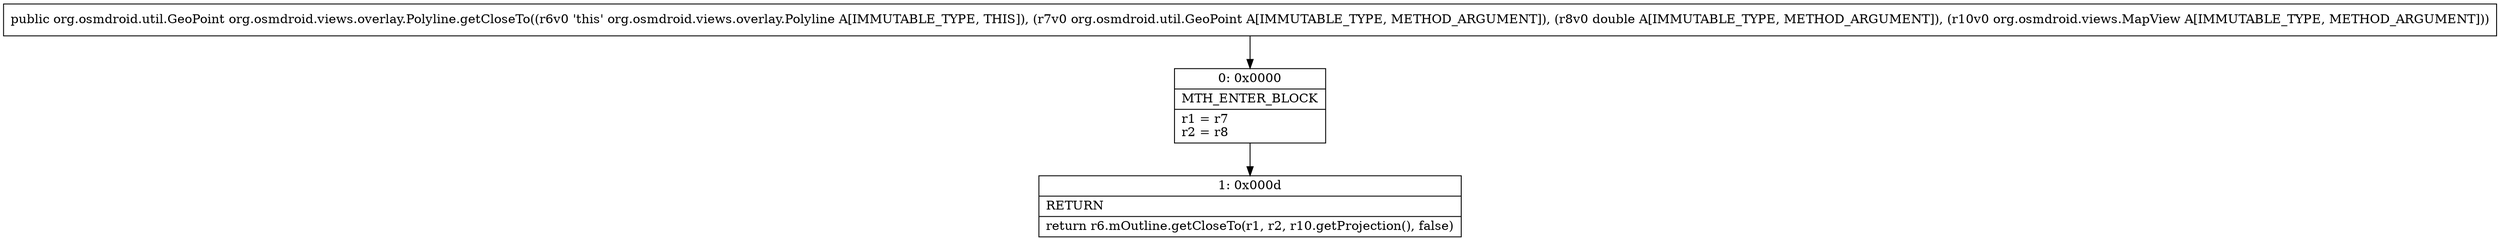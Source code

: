 digraph "CFG fororg.osmdroid.views.overlay.Polyline.getCloseTo(Lorg\/osmdroid\/util\/GeoPoint;DLorg\/osmdroid\/views\/MapView;)Lorg\/osmdroid\/util\/GeoPoint;" {
Node_0 [shape=record,label="{0\:\ 0x0000|MTH_ENTER_BLOCK\l|r1 = r7\lr2 = r8\l}"];
Node_1 [shape=record,label="{1\:\ 0x000d|RETURN\l|return r6.mOutline.getCloseTo(r1, r2, r10.getProjection(), false)\l}"];
MethodNode[shape=record,label="{public org.osmdroid.util.GeoPoint org.osmdroid.views.overlay.Polyline.getCloseTo((r6v0 'this' org.osmdroid.views.overlay.Polyline A[IMMUTABLE_TYPE, THIS]), (r7v0 org.osmdroid.util.GeoPoint A[IMMUTABLE_TYPE, METHOD_ARGUMENT]), (r8v0 double A[IMMUTABLE_TYPE, METHOD_ARGUMENT]), (r10v0 org.osmdroid.views.MapView A[IMMUTABLE_TYPE, METHOD_ARGUMENT])) }"];
MethodNode -> Node_0;
Node_0 -> Node_1;
}

